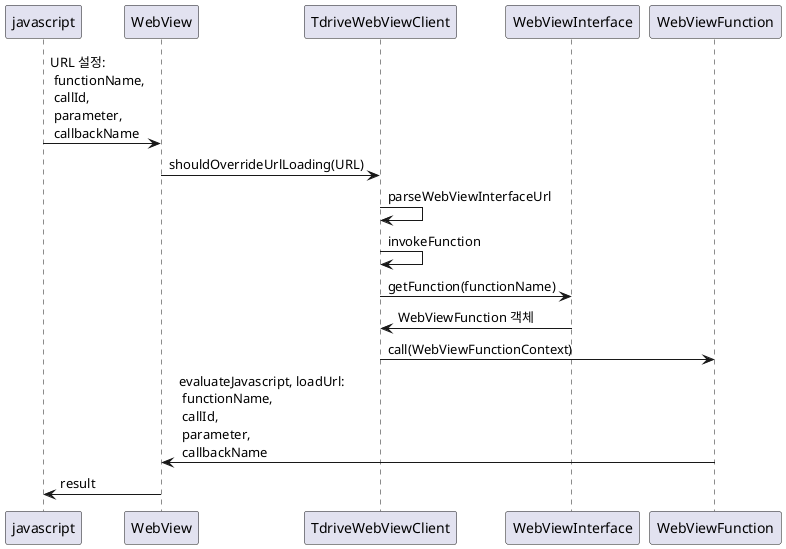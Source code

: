 @startuml

javascript -> WebView : URL 설정:\n functionName,\n callId,\n parameter,\n callbackName

WebView -> TdriveWebViewClient : shouldOverrideUrlLoading(URL)

TdriveWebViewClient -> TdriveWebViewClient : parseWebViewInterfaceUrl

TdriveWebViewClient -> TdriveWebViewClient : invokeFunction

TdriveWebViewClient -> WebViewInterface : getFunction(functionName)

WebViewInterface -> TdriveWebViewClient : WebViewFunction 객체

TdriveWebViewClient -> WebViewFunction : call(WebViewFunctionContext)

WebViewFunction -> WebView : evaluateJavascript, loadUrl:\n functionName,\n callId,\n parameter,\n callbackName

WebView -> javascript : result

@enduml
